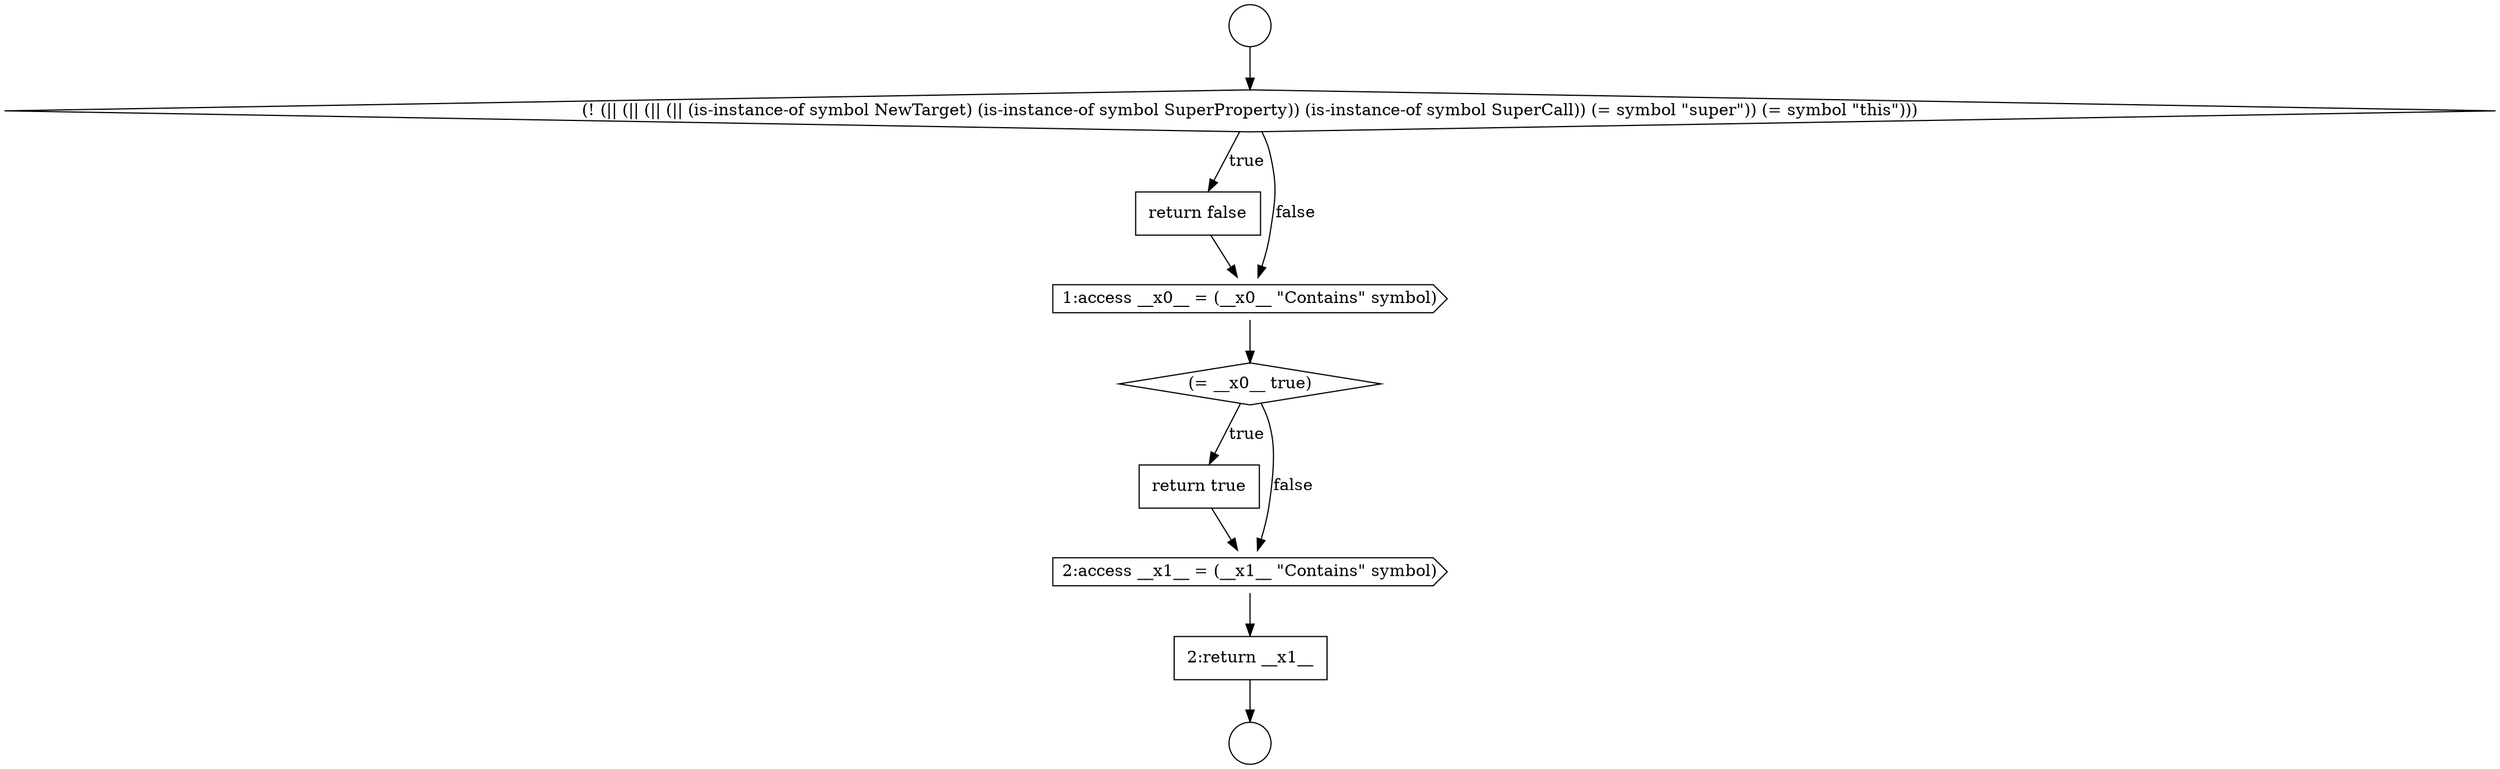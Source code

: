 digraph {
  node7877 [shape=none, margin=0, label=<<font color="black">
    <table border="0" cellborder="1" cellspacing="0" cellpadding="10">
      <tr><td align="left">return true</td></tr>
    </table>
  </font>> color="black" fillcolor="white" style=filled]
  node7874 [shape=none, margin=0, label=<<font color="black">
    <table border="0" cellborder="1" cellspacing="0" cellpadding="10">
      <tr><td align="left">return false</td></tr>
    </table>
  </font>> color="black" fillcolor="white" style=filled]
  node7878 [shape=cds, label=<<font color="black">2:access __x1__ = (__x1__ &quot;Contains&quot; symbol)</font>> color="black" fillcolor="white" style=filled]
  node7875 [shape=cds, label=<<font color="black">1:access __x0__ = (__x0__ &quot;Contains&quot; symbol)</font>> color="black" fillcolor="white" style=filled]
  node7879 [shape=none, margin=0, label=<<font color="black">
    <table border="0" cellborder="1" cellspacing="0" cellpadding="10">
      <tr><td align="left">2:return __x1__</td></tr>
    </table>
  </font>> color="black" fillcolor="white" style=filled]
  node7876 [shape=diamond, label=<<font color="black">(= __x0__ true)</font>> color="black" fillcolor="white" style=filled]
  node7872 [shape=circle label=" " color="black" fillcolor="white" style=filled]
  node7873 [shape=diamond, label=<<font color="black">(! (|| (|| (|| (|| (is-instance-of symbol NewTarget) (is-instance-of symbol SuperProperty)) (is-instance-of symbol SuperCall)) (= symbol &quot;super&quot;)) (= symbol &quot;this&quot;)))</font>> color="black" fillcolor="white" style=filled]
  node7871 [shape=circle label=" " color="black" fillcolor="white" style=filled]
  node7873 -> node7874 [label=<<font color="black">true</font>> color="black"]
  node7873 -> node7875 [label=<<font color="black">false</font>> color="black"]
  node7877 -> node7878 [ color="black"]
  node7878 -> node7879 [ color="black"]
  node7875 -> node7876 [ color="black"]
  node7871 -> node7873 [ color="black"]
  node7876 -> node7877 [label=<<font color="black">true</font>> color="black"]
  node7876 -> node7878 [label=<<font color="black">false</font>> color="black"]
  node7879 -> node7872 [ color="black"]
  node7874 -> node7875 [ color="black"]
}
